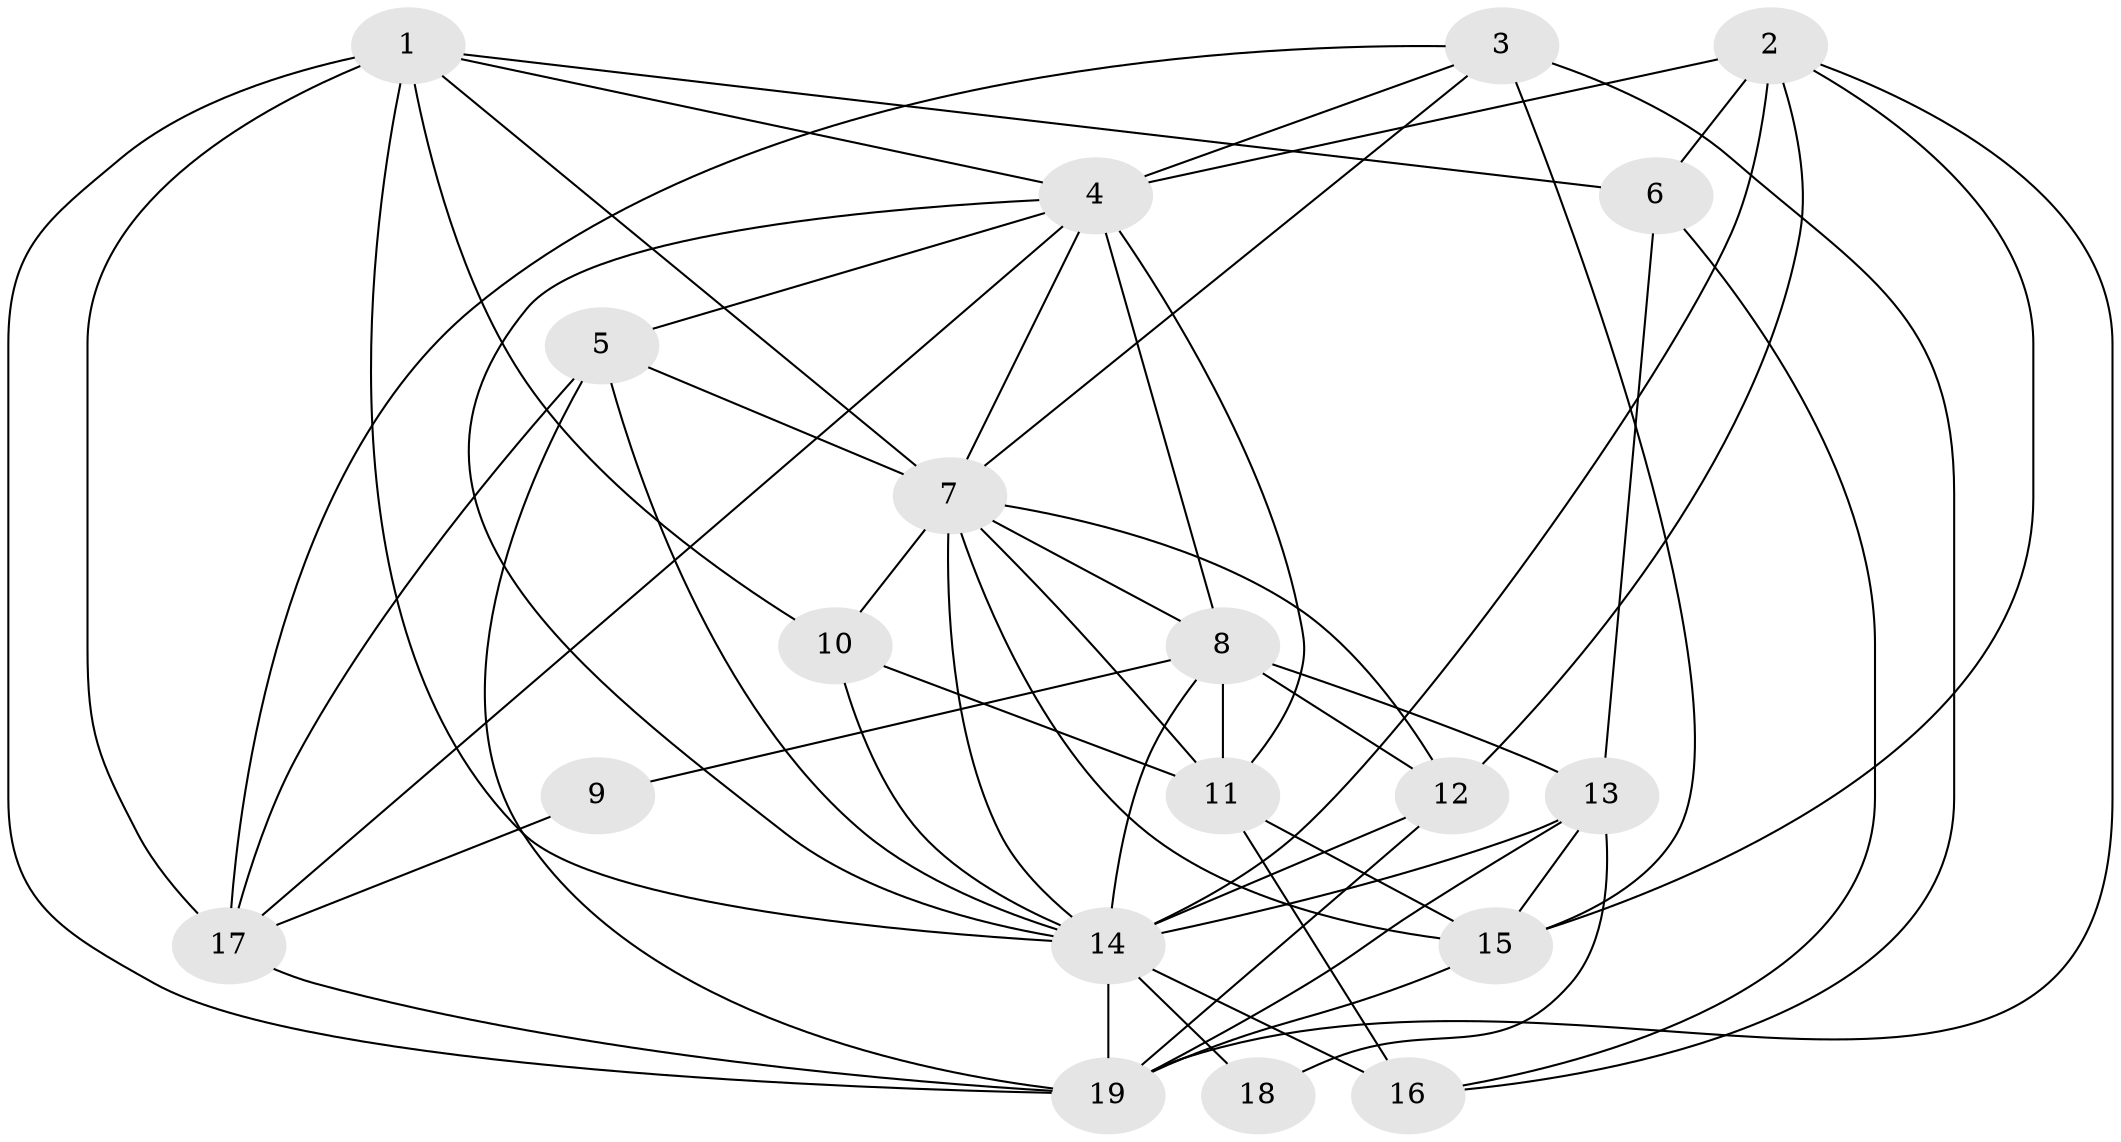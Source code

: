 // original degree distribution, {2: 0.15517241379310345, 5: 0.15517241379310345, 4: 0.29310344827586204, 3: 0.2413793103448276, 7: 0.05172413793103448, 8: 0.017241379310344827, 6: 0.08620689655172414}
// Generated by graph-tools (version 1.1) at 2025/37/03/04/25 23:37:11]
// undirected, 19 vertices, 57 edges
graph export_dot {
  node [color=gray90,style=filled];
  1;
  2;
  3;
  4;
  5;
  6;
  7;
  8;
  9;
  10;
  11;
  12;
  13;
  14;
  15;
  16;
  17;
  18;
  19;
  1 -- 4 [weight=1.0];
  1 -- 6 [weight=1.0];
  1 -- 7 [weight=1.0];
  1 -- 10 [weight=1.0];
  1 -- 14 [weight=1.0];
  1 -- 17 [weight=1.0];
  1 -- 19 [weight=1.0];
  2 -- 4 [weight=1.0];
  2 -- 6 [weight=2.0];
  2 -- 12 [weight=1.0];
  2 -- 14 [weight=1.0];
  2 -- 15 [weight=1.0];
  2 -- 19 [weight=1.0];
  3 -- 4 [weight=1.0];
  3 -- 7 [weight=1.0];
  3 -- 15 [weight=1.0];
  3 -- 16 [weight=2.0];
  3 -- 17 [weight=1.0];
  4 -- 5 [weight=1.0];
  4 -- 7 [weight=1.0];
  4 -- 8 [weight=1.0];
  4 -- 11 [weight=2.0];
  4 -- 14 [weight=1.0];
  4 -- 17 [weight=1.0];
  5 -- 7 [weight=1.0];
  5 -- 14 [weight=1.0];
  5 -- 17 [weight=2.0];
  5 -- 19 [weight=1.0];
  6 -- 13 [weight=1.0];
  6 -- 16 [weight=1.0];
  7 -- 8 [weight=1.0];
  7 -- 10 [weight=4.0];
  7 -- 11 [weight=1.0];
  7 -- 12 [weight=1.0];
  7 -- 14 [weight=1.0];
  7 -- 15 [weight=1.0];
  8 -- 9 [weight=1.0];
  8 -- 11 [weight=3.0];
  8 -- 12 [weight=2.0];
  8 -- 13 [weight=1.0];
  8 -- 14 [weight=2.0];
  9 -- 17 [weight=1.0];
  10 -- 11 [weight=1.0];
  10 -- 14 [weight=1.0];
  11 -- 15 [weight=1.0];
  11 -- 16 [weight=2.0];
  12 -- 14 [weight=1.0];
  12 -- 19 [weight=1.0];
  13 -- 14 [weight=1.0];
  13 -- 15 [weight=1.0];
  13 -- 18 [weight=1.0];
  13 -- 19 [weight=1.0];
  14 -- 16 [weight=2.0];
  14 -- 18 [weight=1.0];
  14 -- 19 [weight=1.0];
  15 -- 19 [weight=1.0];
  17 -- 19 [weight=1.0];
}
